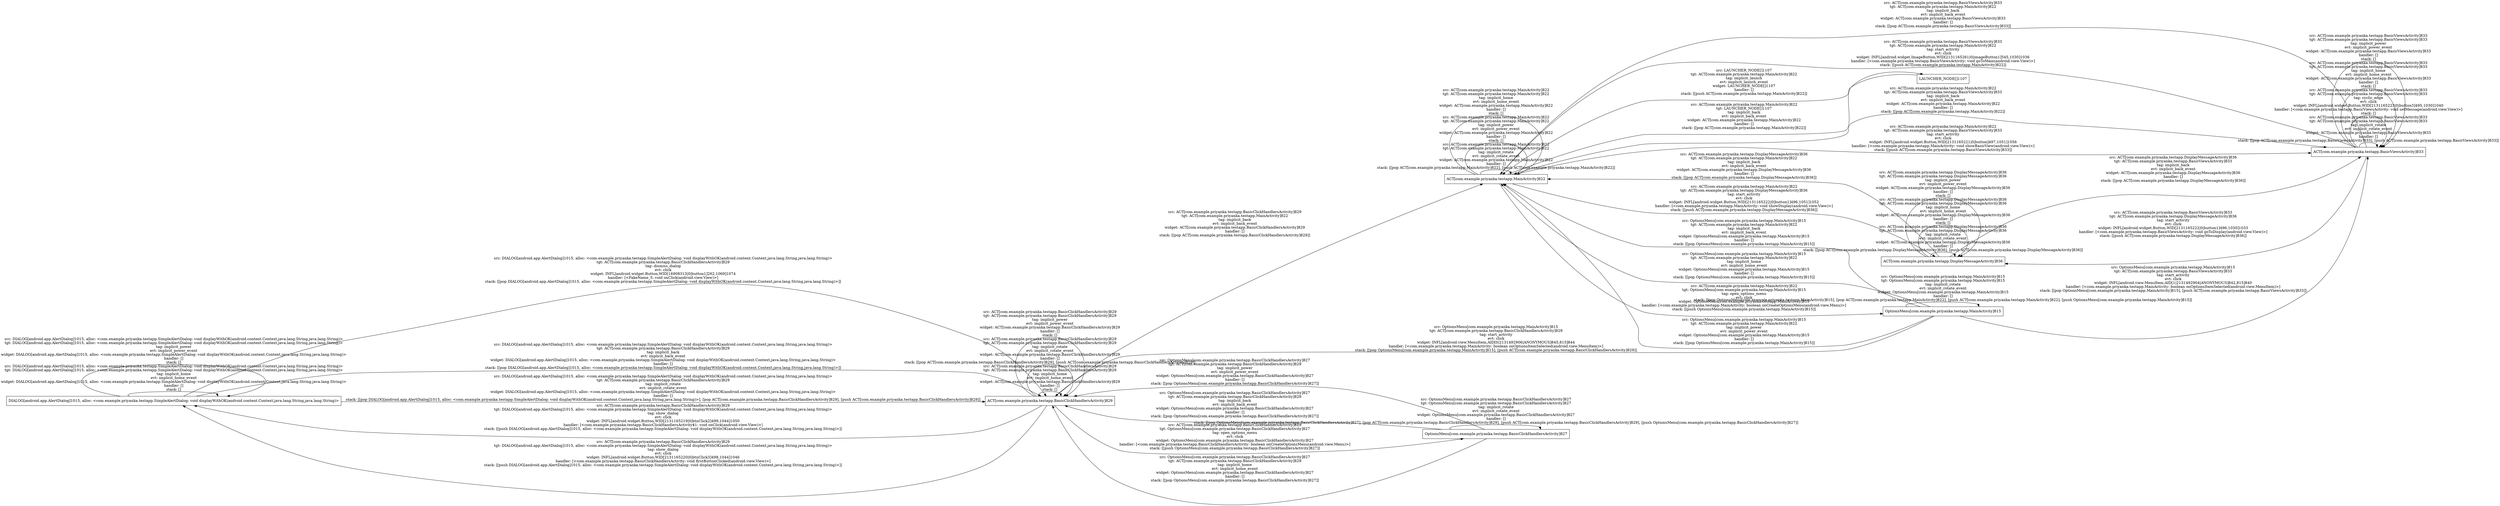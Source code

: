 digraph G {
 rankdir=LR;
 node[shape=box];
 n5 [label="DIALOG[android.app.AlertDialog]1015, alloc: <com.example.priyanka.testapp.SimpleAlertDialog: void displayWithOK(android.content.Context,java.lang.String,java.lang.String)>"];
 n2 [label="ACT[com.example.priyanka.testapp.BasicClickHandlersActivity]829"];
 n8 [label="LAUNCHER_NODE[]1107"];
 n1 [label="ACT[com.example.priyanka.testapp.MainActivity]822"];
 n4 [label="ACT[com.example.priyanka.testapp.DisplayMessageActivity]836"];
 n6 [label="OptionsMenu[com.example.priyanka.testapp.MainActivity]815"];
 n3 [label="ACT[com.example.priyanka.testapp.BasicViewsActivity]833"];
 n7 [label="OptionsMenu[com.example.priyanka.testapp.BasicClickHandlersActivity]827"];
 n5 -> n2 [label="src: DIALOG[android.app.AlertDialog]1015, alloc: <com.example.priyanka.testapp.SimpleAlertDialog: void displayWithOK(android.content.Context,java.lang.String,java.lang.String)>\ntgt: ACT[com.example.priyanka.testapp.BasicClickHandlersActivity]829\ntag: dismiss_dialog\nevt: click\nwidget: INFL[android.widget.Button,WID[16908313|0|button1]262,1069]1074\nhandler: [<FakeName_5: void onClick(android.view.View)>]\nstack: [[pop DIALOG[android.app.AlertDialog]1015, alloc: <com.example.priyanka.testapp.SimpleAlertDialog: void displayWithOK(android.content.Context,java.lang.String,java.lang.String)>]]\n"];
 n5 -> n5 [label="src: DIALOG[android.app.AlertDialog]1015, alloc: <com.example.priyanka.testapp.SimpleAlertDialog: void displayWithOK(android.content.Context,java.lang.String,java.lang.String)>\ntgt: DIALOG[android.app.AlertDialog]1015, alloc: <com.example.priyanka.testapp.SimpleAlertDialog: void displayWithOK(android.content.Context,java.lang.String,java.lang.String)>\ntag: implicit_home\nevt: implicit_home_event\nwidget: DIALOG[android.app.AlertDialog]1015, alloc: <com.example.priyanka.testapp.SimpleAlertDialog: void displayWithOK(android.content.Context,java.lang.String,java.lang.String)>\nhandler: []\nstack: []\n"];
 n5 -> n5 [label="src: DIALOG[android.app.AlertDialog]1015, alloc: <com.example.priyanka.testapp.SimpleAlertDialog: void displayWithOK(android.content.Context,java.lang.String,java.lang.String)>\ntgt: DIALOG[android.app.AlertDialog]1015, alloc: <com.example.priyanka.testapp.SimpleAlertDialog: void displayWithOK(android.content.Context,java.lang.String,java.lang.String)>\ntag: implicit_power\nevt: implicit_power_event\nwidget: DIALOG[android.app.AlertDialog]1015, alloc: <com.example.priyanka.testapp.SimpleAlertDialog: void displayWithOK(android.content.Context,java.lang.String,java.lang.String)>\nhandler: []\nstack: []\n"];
 n5 -> n2 [label="src: DIALOG[android.app.AlertDialog]1015, alloc: <com.example.priyanka.testapp.SimpleAlertDialog: void displayWithOK(android.content.Context,java.lang.String,java.lang.String)>\ntgt: ACT[com.example.priyanka.testapp.BasicClickHandlersActivity]829\ntag: implicit_back\nevt: implicit_back_event\nwidget: DIALOG[android.app.AlertDialog]1015, alloc: <com.example.priyanka.testapp.SimpleAlertDialog: void displayWithOK(android.content.Context,java.lang.String,java.lang.String)>\nhandler: []\nstack: [[pop DIALOG[android.app.AlertDialog]1015, alloc: <com.example.priyanka.testapp.SimpleAlertDialog: void displayWithOK(android.content.Context,java.lang.String,java.lang.String)>]]\n"];
 n5 -> n2 [label="src: DIALOG[android.app.AlertDialog]1015, alloc: <com.example.priyanka.testapp.SimpleAlertDialog: void displayWithOK(android.content.Context,java.lang.String,java.lang.String)>\ntgt: ACT[com.example.priyanka.testapp.BasicClickHandlersActivity]829\ntag: implicit_rotate\nevt: implicit_rotate_event\nwidget: DIALOG[android.app.AlertDialog]1015, alloc: <com.example.priyanka.testapp.SimpleAlertDialog: void displayWithOK(android.content.Context,java.lang.String,java.lang.String)>\nhandler: []\nstack: [[pop DIALOG[android.app.AlertDialog]1015, alloc: <com.example.priyanka.testapp.SimpleAlertDialog: void displayWithOK(android.content.Context,java.lang.String,java.lang.String)>], [pop ACT[com.example.priyanka.testapp.BasicClickHandlersActivity]829], [push ACT[com.example.priyanka.testapp.BasicClickHandlersActivity]829]]\n"];
 n2 -> n7 [label="src: ACT[com.example.priyanka.testapp.BasicClickHandlersActivity]829\ntgt: OptionsMenu[com.example.priyanka.testapp.BasicClickHandlersActivity]827\ntag: open_options_menu\nevt: click\nwidget: OptionsMenu[com.example.priyanka.testapp.BasicClickHandlersActivity]827\nhandler: [<com.example.priyanka.testapp.BasicClickHandlersActivity: boolean onCreateOptionsMenu(android.view.Menu)>]\nstack: [[push OptionsMenu[com.example.priyanka.testapp.BasicClickHandlersActivity]827]]\n"];
 n2 -> n1 [label="src: ACT[com.example.priyanka.testapp.BasicClickHandlersActivity]829\ntgt: ACT[com.example.priyanka.testapp.MainActivity]822\ntag: implicit_back\nevt: implicit_back_event\nwidget: ACT[com.example.priyanka.testapp.BasicClickHandlersActivity]829\nhandler: []\nstack: [[pop ACT[com.example.priyanka.testapp.BasicClickHandlersActivity]829]]\n"];
 n2 -> n2 [label="src: ACT[com.example.priyanka.testapp.BasicClickHandlersActivity]829\ntgt: ACT[com.example.priyanka.testapp.BasicClickHandlersActivity]829\ntag: implicit_home\nevt: implicit_home_event\nwidget: ACT[com.example.priyanka.testapp.BasicClickHandlersActivity]829\nhandler: []\nstack: []\n"];
 n2 -> n2 [label="src: ACT[com.example.priyanka.testapp.BasicClickHandlersActivity]829\ntgt: ACT[com.example.priyanka.testapp.BasicClickHandlersActivity]829\ntag: implicit_rotate\nevt: implicit_rotate_event\nwidget: ACT[com.example.priyanka.testapp.BasicClickHandlersActivity]829\nhandler: []\nstack: [[pop ACT[com.example.priyanka.testapp.BasicClickHandlersActivity]829], [push ACT[com.example.priyanka.testapp.BasicClickHandlersActivity]829]]\n"];
 n2 -> n5 [label="src: ACT[com.example.priyanka.testapp.BasicClickHandlersActivity]829\ntgt: DIALOG[android.app.AlertDialog]1015, alloc: <com.example.priyanka.testapp.SimpleAlertDialog: void displayWithOK(android.content.Context,java.lang.String,java.lang.String)>\ntag: show_dialog\nevt: click\nwidget: INFL[android.widget.Button,WID[2131165219|0|btnClick2]499,1044]1050\nhandler: [<com.example.priyanka.testapp.BasicClickHandlersActivity$1: void onClick(android.view.View)>]\nstack: [[push DIALOG[android.app.AlertDialog]1015, alloc: <com.example.priyanka.testapp.SimpleAlertDialog: void displayWithOK(android.content.Context,java.lang.String,java.lang.String)>]]\n"];
 n2 -> n5 [label="src: ACT[com.example.priyanka.testapp.BasicClickHandlersActivity]829\ntgt: DIALOG[android.app.AlertDialog]1015, alloc: <com.example.priyanka.testapp.SimpleAlertDialog: void displayWithOK(android.content.Context,java.lang.String,java.lang.String)>\ntag: show_dialog\nevt: click\nwidget: INFL[android.widget.Button,WID[2131165220|0|btnClick3]498,1044]1046\nhandler: [<com.example.priyanka.testapp.BasicClickHandlersActivity: void firstButtonClicked(android.view.View)>]\nstack: [[push DIALOG[android.app.AlertDialog]1015, alloc: <com.example.priyanka.testapp.SimpleAlertDialog: void displayWithOK(android.content.Context,java.lang.String,java.lang.String)>]]\n"];
 n2 -> n2 [label="src: ACT[com.example.priyanka.testapp.BasicClickHandlersActivity]829\ntgt: ACT[com.example.priyanka.testapp.BasicClickHandlersActivity]829\ntag: implicit_power\nevt: implicit_power_event\nwidget: ACT[com.example.priyanka.testapp.BasicClickHandlersActivity]829\nhandler: []\nstack: []\n"];
 n8 -> n1 [label="src: LAUNCHER_NODE[]1107\ntgt: ACT[com.example.priyanka.testapp.MainActivity]822\ntag: implicit_launch\nevt: implicit_launch_event\nwidget: LAUNCHER_NODE[]1107\nhandler: []\nstack: [[push ACT[com.example.priyanka.testapp.MainActivity]822]]\n"];
 n1 -> n8 [label="src: ACT[com.example.priyanka.testapp.MainActivity]822\ntgt: LAUNCHER_NODE[]1107\ntag: implicit_back\nevt: implicit_back_event\nwidget: ACT[com.example.priyanka.testapp.MainActivity]822\nhandler: []\nstack: [[pop ACT[com.example.priyanka.testapp.MainActivity]822]]\n"];
 n1 -> n6 [label="src: ACT[com.example.priyanka.testapp.MainActivity]822\ntgt: OptionsMenu[com.example.priyanka.testapp.MainActivity]815\ntag: open_options_menu\nevt: click\nwidget: OptionsMenu[com.example.priyanka.testapp.MainActivity]815\nhandler: [<com.example.priyanka.testapp.MainActivity: boolean onCreateOptionsMenu(android.view.Menu)>]\nstack: [[push OptionsMenu[com.example.priyanka.testapp.MainActivity]815]]\n"];
 n1 -> n3 [label="src: ACT[com.example.priyanka.testapp.MainActivity]822\ntgt: ACT[com.example.priyanka.testapp.BasicViewsActivity]833\ntag: implicit_back\nevt: implicit_back_event\nwidget: ACT[com.example.priyanka.testapp.MainActivity]822\nhandler: []\nstack: [[pop ACT[com.example.priyanka.testapp.MainActivity]822]]\n"];
 n1 -> n3 [label="src: ACT[com.example.priyanka.testapp.MainActivity]822\ntgt: ACT[com.example.priyanka.testapp.BasicViewsActivity]833\ntag: start_activity\nevt: click\nwidget: INFL[android.widget.Button,WID[2131165221|0|button]497,1051]1056\nhandler: [<com.example.priyanka.testapp.MainActivity: void showBasicView(android.view.View)>]\nstack: [[push ACT[com.example.priyanka.testapp.BasicViewsActivity]833]]\n"];
 n1 -> n1 [label="src: ACT[com.example.priyanka.testapp.MainActivity]822\ntgt: ACT[com.example.priyanka.testapp.MainActivity]822\ntag: implicit_rotate\nevt: implicit_rotate_event\nwidget: ACT[com.example.priyanka.testapp.MainActivity]822\nhandler: []\nstack: [[pop ACT[com.example.priyanka.testapp.MainActivity]822], [push ACT[com.example.priyanka.testapp.MainActivity]822]]\n"];
 n1 -> n1 [label="src: ACT[com.example.priyanka.testapp.MainActivity]822\ntgt: ACT[com.example.priyanka.testapp.MainActivity]822\ntag: implicit_power\nevt: implicit_power_event\nwidget: ACT[com.example.priyanka.testapp.MainActivity]822\nhandler: []\nstack: []\n"];
 n1 -> n1 [label="src: ACT[com.example.priyanka.testapp.MainActivity]822\ntgt: ACT[com.example.priyanka.testapp.MainActivity]822\ntag: implicit_home\nevt: implicit_home_event\nwidget: ACT[com.example.priyanka.testapp.MainActivity]822\nhandler: []\nstack: []\n"];
 n1 -> n4 [label="src: ACT[com.example.priyanka.testapp.MainActivity]822\ntgt: ACT[com.example.priyanka.testapp.DisplayMessageActivity]836\ntag: start_activity\nevt: click\nwidget: INFL[android.widget.Button,WID[2131165222|0|button1]496,1051]1052\nhandler: [<com.example.priyanka.testapp.MainActivity: void showDisplay(android.view.View)>]\nstack: [[push ACT[com.example.priyanka.testapp.DisplayMessageActivity]836]]\n"];
 n4 -> n1 [label="src: ACT[com.example.priyanka.testapp.DisplayMessageActivity]836\ntgt: ACT[com.example.priyanka.testapp.MainActivity]822\ntag: implicit_back\nevt: implicit_back_event\nwidget: ACT[com.example.priyanka.testapp.DisplayMessageActivity]836\nhandler: []\nstack: [[pop ACT[com.example.priyanka.testapp.DisplayMessageActivity]836]]\n"];
 n4 -> n4 [label="src: ACT[com.example.priyanka.testapp.DisplayMessageActivity]836\ntgt: ACT[com.example.priyanka.testapp.DisplayMessageActivity]836\ntag: implicit_rotate\nevt: implicit_rotate_event\nwidget: ACT[com.example.priyanka.testapp.DisplayMessageActivity]836\nhandler: []\nstack: [[pop ACT[com.example.priyanka.testapp.DisplayMessageActivity]836], [push ACT[com.example.priyanka.testapp.DisplayMessageActivity]836]]\n"];
 n4 -> n4 [label="src: ACT[com.example.priyanka.testapp.DisplayMessageActivity]836\ntgt: ACT[com.example.priyanka.testapp.DisplayMessageActivity]836\ntag: implicit_home\nevt: implicit_home_event\nwidget: ACT[com.example.priyanka.testapp.DisplayMessageActivity]836\nhandler: []\nstack: []\n"];
 n4 -> n4 [label="src: ACT[com.example.priyanka.testapp.DisplayMessageActivity]836\ntgt: ACT[com.example.priyanka.testapp.DisplayMessageActivity]836\ntag: implicit_power\nevt: implicit_power_event\nwidget: ACT[com.example.priyanka.testapp.DisplayMessageActivity]836\nhandler: []\nstack: []\n"];
 n4 -> n3 [label="src: ACT[com.example.priyanka.testapp.DisplayMessageActivity]836\ntgt: ACT[com.example.priyanka.testapp.BasicViewsActivity]833\ntag: implicit_back\nevt: implicit_back_event\nwidget: ACT[com.example.priyanka.testapp.DisplayMessageActivity]836\nhandler: []\nstack: [[pop ACT[com.example.priyanka.testapp.DisplayMessageActivity]836]]\n"];
 n6 -> n1 [label="src: OptionsMenu[com.example.priyanka.testapp.MainActivity]815\ntgt: ACT[com.example.priyanka.testapp.MainActivity]822\ntag: implicit_power\nevt: implicit_power_event\nwidget: OptionsMenu[com.example.priyanka.testapp.MainActivity]815\nhandler: []\nstack: [[pop OptionsMenu[com.example.priyanka.testapp.MainActivity]815]]\n"];
 n6 -> n2 [label="src: OptionsMenu[com.example.priyanka.testapp.MainActivity]815\ntgt: ACT[com.example.priyanka.testapp.BasicClickHandlersActivity]829\ntag: start_activity\nevt: click\nwidget: INFL[android.view.MenuItem,AID[0|2131492906|ANONYMOUS]845,815]844\nhandler: [<com.example.priyanka.testapp.MainActivity: boolean onOptionsItemSelected(android.view.MenuItem)>]\nstack: [[pop OptionsMenu[com.example.priyanka.testapp.MainActivity]815], [push ACT[com.example.priyanka.testapp.BasicClickHandlersActivity]829]]\n"];
 n6 -> n6 [label="src: OptionsMenu[com.example.priyanka.testapp.MainActivity]815\ntgt: OptionsMenu[com.example.priyanka.testapp.MainActivity]815\ntag: implicit_rotate\nevt: implicit_rotate_event\nwidget: OptionsMenu[com.example.priyanka.testapp.MainActivity]815\nhandler: []\nstack: [[pop OptionsMenu[com.example.priyanka.testapp.MainActivity]815], [pop ACT[com.example.priyanka.testapp.MainActivity]822], [push ACT[com.example.priyanka.testapp.MainActivity]822], [push OptionsMenu[com.example.priyanka.testapp.MainActivity]815]]\n"];
 n6 -> n3 [label="src: OptionsMenu[com.example.priyanka.testapp.MainActivity]815\ntgt: ACT[com.example.priyanka.testapp.BasicViewsActivity]833\ntag: start_activity\nevt: click\nwidget: INFL[android.view.MenuItem,AID[1|2131492904|ANONYMOUS]842,815]840\nhandler: [<com.example.priyanka.testapp.MainActivity: boolean onOptionsItemSelected(android.view.MenuItem)>]\nstack: [[pop OptionsMenu[com.example.priyanka.testapp.MainActivity]815], [push ACT[com.example.priyanka.testapp.BasicViewsActivity]833]]\n"];
 n6 -> n1 [label="src: OptionsMenu[com.example.priyanka.testapp.MainActivity]815\ntgt: ACT[com.example.priyanka.testapp.MainActivity]822\ntag: implicit_back\nevt: implicit_back_event\nwidget: OptionsMenu[com.example.priyanka.testapp.MainActivity]815\nhandler: []\nstack: [[pop OptionsMenu[com.example.priyanka.testapp.MainActivity]815]]\n"];
 n6 -> n1 [label="src: OptionsMenu[com.example.priyanka.testapp.MainActivity]815\ntgt: ACT[com.example.priyanka.testapp.MainActivity]822\ntag: implicit_home\nevt: implicit_home_event\nwidget: OptionsMenu[com.example.priyanka.testapp.MainActivity]815\nhandler: []\nstack: [[pop OptionsMenu[com.example.priyanka.testapp.MainActivity]815]]\n"];
 n3 -> n3 [label="src: ACT[com.example.priyanka.testapp.BasicViewsActivity]833\ntgt: ACT[com.example.priyanka.testapp.BasicViewsActivity]833\ntag: implicit_rotate\nevt: implicit_rotate_event\nwidget: ACT[com.example.priyanka.testapp.BasicViewsActivity]833\nhandler: []\nstack: [[pop ACT[com.example.priyanka.testapp.BasicViewsActivity]833], [push ACT[com.example.priyanka.testapp.BasicViewsActivity]833]]\n"];
 n3 -> n3 [label="src: ACT[com.example.priyanka.testapp.BasicViewsActivity]833\ntgt: ACT[com.example.priyanka.testapp.BasicViewsActivity]833\ntag: cyclic_edge\nevt: click\nwidget: INFL[android.widget.Button,WID[2131165223|0|button3]495,1030]1040\nhandler: [<com.example.priyanka.testapp.BasicViewsActivity: void setMessage(android.view.View)>]\nstack: []\n"];
 n3 -> n3 [label="src: ACT[com.example.priyanka.testapp.BasicViewsActivity]833\ntgt: ACT[com.example.priyanka.testapp.BasicViewsActivity]833\ntag: implicit_home\nevt: implicit_home_event\nwidget: ACT[com.example.priyanka.testapp.BasicViewsActivity]833\nhandler: []\nstack: []\n"];
 n3 -> n4 [label="src: ACT[com.example.priyanka.testapp.BasicViewsActivity]833\ntgt: ACT[com.example.priyanka.testapp.DisplayMessageActivity]836\ntag: start_activity\nevt: click\nwidget: INFL[android.widget.Button,WID[2131165222|0|button1]496,1030]1033\nhandler: [<com.example.priyanka.testapp.BasicViewsActivity: void goToDisplay(android.view.View)>]\nstack: [[push ACT[com.example.priyanka.testapp.DisplayMessageActivity]836]]\n"];
 n3 -> n1 [label="src: ACT[com.example.priyanka.testapp.BasicViewsActivity]833\ntgt: ACT[com.example.priyanka.testapp.MainActivity]822\ntag: implicit_back\nevt: implicit_back_event\nwidget: ACT[com.example.priyanka.testapp.BasicViewsActivity]833\nhandler: []\nstack: [[pop ACT[com.example.priyanka.testapp.BasicViewsActivity]833]]\n"];
 n3 -> n1 [label="src: ACT[com.example.priyanka.testapp.BasicViewsActivity]833\ntgt: ACT[com.example.priyanka.testapp.MainActivity]822\ntag: start_activity\nevt: click\nwidget: INFL[android.widget.ImageButton,WID[2131165261|0|imageButton1]545,1030]1036\nhandler: [<com.example.priyanka.testapp.BasicViewsActivity: void goToMain(android.view.View)>]\nstack: [[push ACT[com.example.priyanka.testapp.MainActivity]822]]\n"];
 n3 -> n3 [label="src: ACT[com.example.priyanka.testapp.BasicViewsActivity]833\ntgt: ACT[com.example.priyanka.testapp.BasicViewsActivity]833\ntag: implicit_power\nevt: implicit_power_event\nwidget: ACT[com.example.priyanka.testapp.BasicViewsActivity]833\nhandler: []\nstack: []\n"];
 n7 -> n2 [label="src: OptionsMenu[com.example.priyanka.testapp.BasicClickHandlersActivity]827\ntgt: ACT[com.example.priyanka.testapp.BasicClickHandlersActivity]829\ntag: implicit_home\nevt: implicit_home_event\nwidget: OptionsMenu[com.example.priyanka.testapp.BasicClickHandlersActivity]827\nhandler: []\nstack: [[pop OptionsMenu[com.example.priyanka.testapp.BasicClickHandlersActivity]827]]\n"];
 n7 -> n2 [label="src: OptionsMenu[com.example.priyanka.testapp.BasicClickHandlersActivity]827\ntgt: ACT[com.example.priyanka.testapp.BasicClickHandlersActivity]829\ntag: implicit_power\nevt: implicit_power_event\nwidget: OptionsMenu[com.example.priyanka.testapp.BasicClickHandlersActivity]827\nhandler: []\nstack: [[pop OptionsMenu[com.example.priyanka.testapp.BasicClickHandlersActivity]827]]\n"];
 n7 -> n7 [label="src: OptionsMenu[com.example.priyanka.testapp.BasicClickHandlersActivity]827\ntgt: OptionsMenu[com.example.priyanka.testapp.BasicClickHandlersActivity]827\ntag: implicit_rotate\nevt: implicit_rotate_event\nwidget: OptionsMenu[com.example.priyanka.testapp.BasicClickHandlersActivity]827\nhandler: []\nstack: [[pop OptionsMenu[com.example.priyanka.testapp.BasicClickHandlersActivity]827], [pop ACT[com.example.priyanka.testapp.BasicClickHandlersActivity]829], [push ACT[com.example.priyanka.testapp.BasicClickHandlersActivity]829], [push OptionsMenu[com.example.priyanka.testapp.BasicClickHandlersActivity]827]]\n"];
 n7 -> n2 [label="src: OptionsMenu[com.example.priyanka.testapp.BasicClickHandlersActivity]827\ntgt: ACT[com.example.priyanka.testapp.BasicClickHandlersActivity]829\ntag: implicit_back\nevt: implicit_back_event\nwidget: OptionsMenu[com.example.priyanka.testapp.BasicClickHandlersActivity]827\nhandler: []\nstack: [[pop OptionsMenu[com.example.priyanka.testapp.BasicClickHandlersActivity]827]]\n"];
}